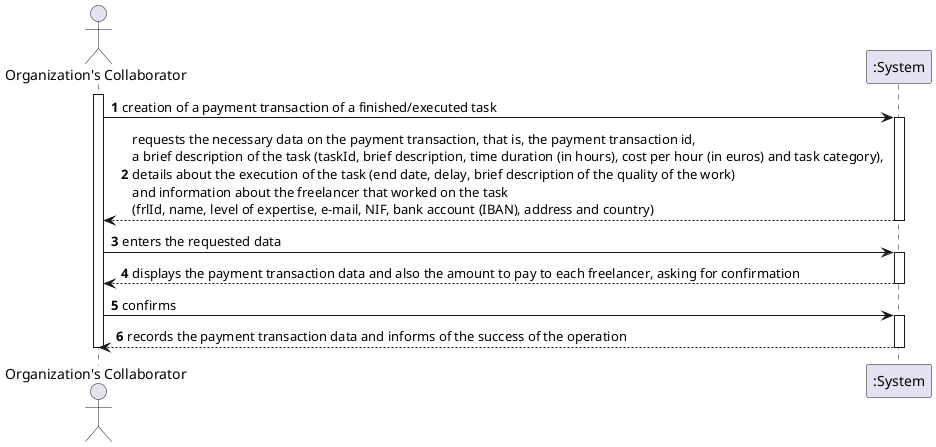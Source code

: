 @startuml
autonumber
actor "Organization's Collaborator" as OC

activate OC
OC -> ":System" : creation of a payment transaction of a finished/executed task
activate ":System"
":System" --> OC : requests the necessary data on the payment transaction, that is, the payment transaction id,\na brief description of the task (taskId, brief description, time duration (in hours), cost per hour (in euros) and task category), \ndetails about the execution of the task (end date, delay, brief description of the quality of the work)\nand information about the freelancer that worked on the task \n(frlId, name, level of expertise, e-mail, NIF, bank account (IBAN), address and country)
deactivate ":System"

OC -> ":System" : enters the requested data
activate ":System"
":System" --> OC : displays the payment transaction data and also the amount to pay to each freelancer, asking for confirmation
deactivate ":System"

OC -> ":System" : confirms
activate ":System"
":System" --> OC : records the payment transaction data and informs of the success of the operation
deactivate ":System"

deactivate OC
@enduml
